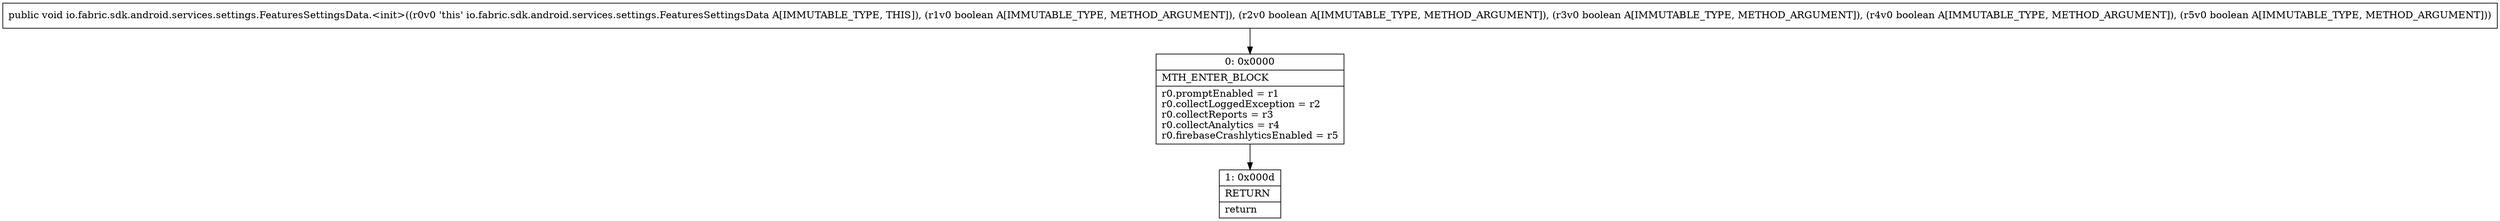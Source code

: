digraph "CFG forio.fabric.sdk.android.services.settings.FeaturesSettingsData.\<init\>(ZZZZZ)V" {
Node_0 [shape=record,label="{0\:\ 0x0000|MTH_ENTER_BLOCK\l|r0.promptEnabled = r1\lr0.collectLoggedException = r2\lr0.collectReports = r3\lr0.collectAnalytics = r4\lr0.firebaseCrashlyticsEnabled = r5\l}"];
Node_1 [shape=record,label="{1\:\ 0x000d|RETURN\l|return\l}"];
MethodNode[shape=record,label="{public void io.fabric.sdk.android.services.settings.FeaturesSettingsData.\<init\>((r0v0 'this' io.fabric.sdk.android.services.settings.FeaturesSettingsData A[IMMUTABLE_TYPE, THIS]), (r1v0 boolean A[IMMUTABLE_TYPE, METHOD_ARGUMENT]), (r2v0 boolean A[IMMUTABLE_TYPE, METHOD_ARGUMENT]), (r3v0 boolean A[IMMUTABLE_TYPE, METHOD_ARGUMENT]), (r4v0 boolean A[IMMUTABLE_TYPE, METHOD_ARGUMENT]), (r5v0 boolean A[IMMUTABLE_TYPE, METHOD_ARGUMENT])) }"];
MethodNode -> Node_0;
Node_0 -> Node_1;
}

